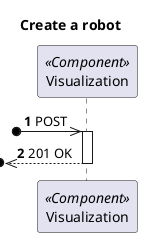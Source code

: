 @startuml Process View - Level 2 - Create a robot
'https://plantuml.com/sequence-diagram

autonumber

skinparam packageStyle rect

title Create a robot

participant "Visualization" as V <<Component>>

?o->> V : POST

activate V
?o<<--- V : 201 OK
deactivate V

@enduml

